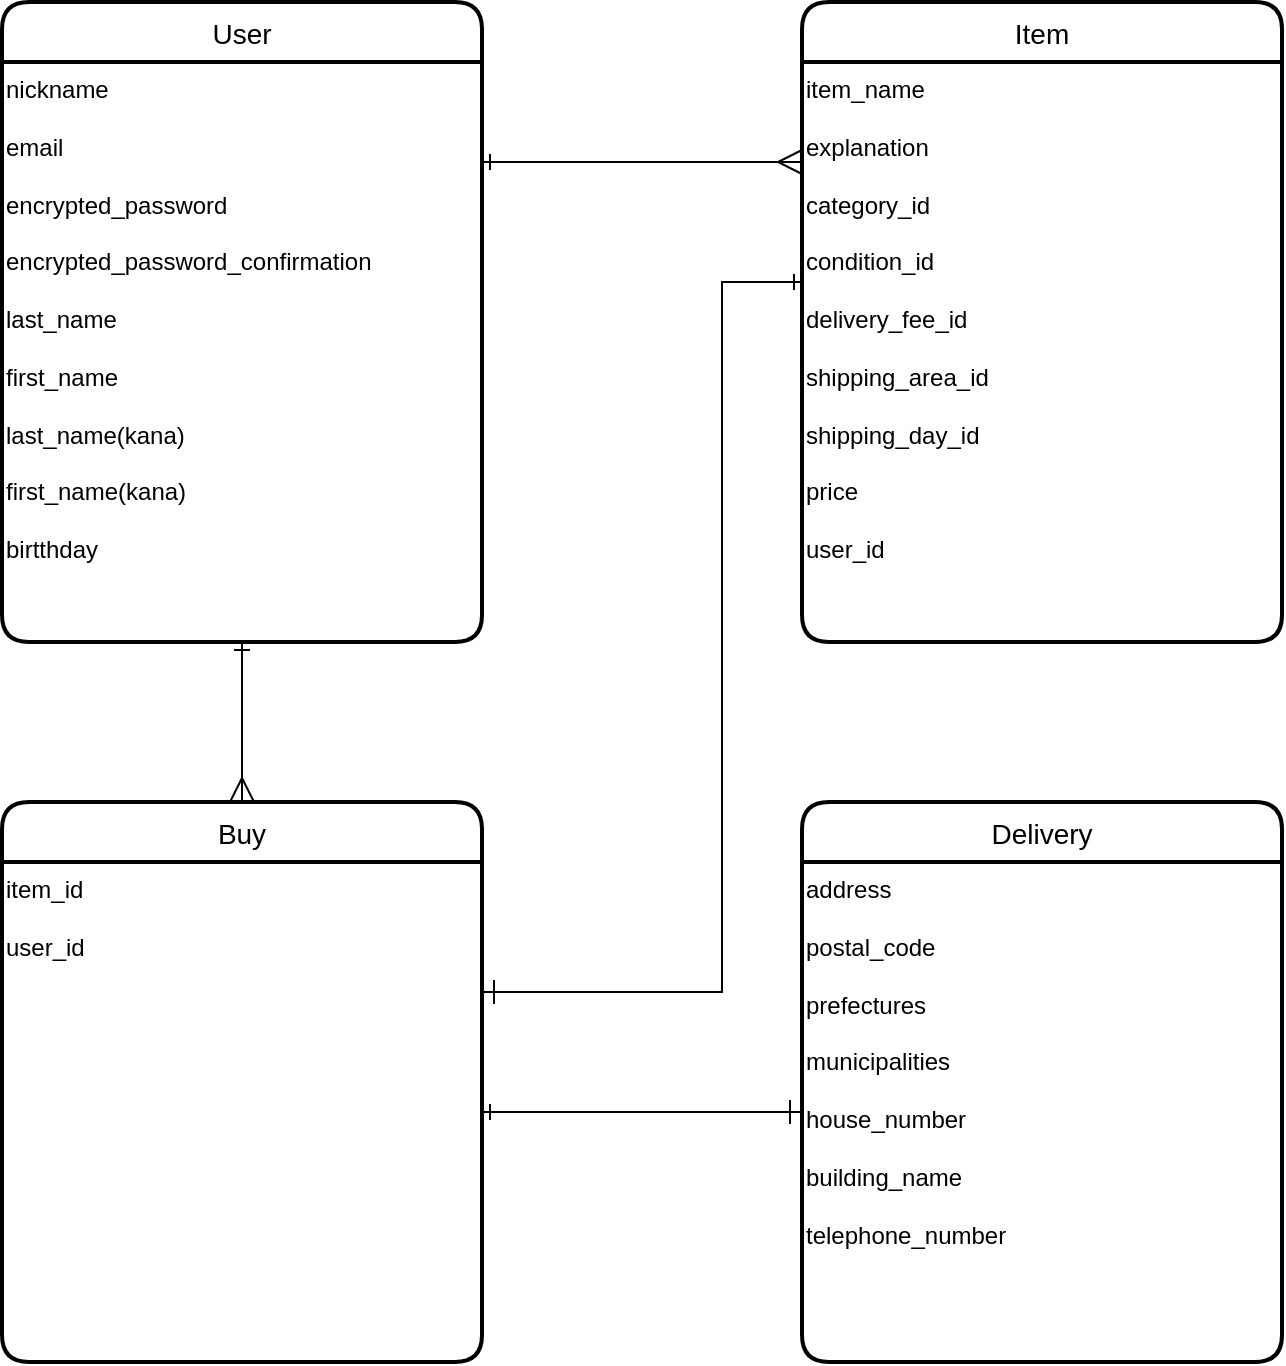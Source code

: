 <mxfile>
    <diagram id="slhYklKnXJbUSJ8_Mj58" name="ページ1">
        <mxGraphModel dx="728" dy="680" grid="1" gridSize="10" guides="1" tooltips="1" connect="1" arrows="1" fold="1" page="1" pageScale="1" pageWidth="827" pageHeight="1169" math="0" shadow="0">
            <root>
                <mxCell id="0"/>
                <mxCell id="1" parent="0"/>
                <mxCell id="2" value="User" style="swimlane;childLayout=stackLayout;horizontal=1;startSize=30;horizontalStack=0;rounded=1;fontSize=14;fontStyle=0;strokeWidth=2;resizeParent=0;resizeLast=1;shadow=0;dashed=0;align=center;" parent="1" vertex="1">
                    <mxGeometry x="40" y="40" width="240" height="320" as="geometry"/>
                </mxCell>
                <mxCell id="25" value="nickname&lt;br&gt;&lt;br&gt;email&lt;br&gt;&lt;br&gt;encrypted_password&lt;br&gt;&lt;br&gt;encrypted_password_confirmation&lt;br&gt;&lt;br&gt;last_name&lt;br&gt;&lt;br&gt;first_name&lt;br&gt;&lt;br&gt;last_name(kana)&lt;br&gt;&lt;br&gt;first_name(kana)&lt;br&gt;&lt;br&gt;birtthday" style="text;html=1;align=left;verticalAlign=top;resizable=0;points=[];autosize=1;strokeColor=none;" parent="2" vertex="1">
                    <mxGeometry y="30" width="240" height="290" as="geometry"/>
                </mxCell>
                <mxCell id="32" style="edgeStyle=orthogonalEdgeStyle;rounded=0;orthogonalLoop=1;jettySize=auto;html=1;entryX=1;entryY=0.26;entryDx=0;entryDy=0;entryPerimeter=0;endArrow=ERone;endFill=0;endSize=10;startArrow=ERone;startFill=0;" parent="1" source="4" target="27" edge="1">
                    <mxGeometry relative="1" as="geometry">
                        <Array as="points">
                            <mxPoint x="400" y="180"/>
                            <mxPoint x="400" y="535"/>
                        </Array>
                    </mxGeometry>
                </mxCell>
                <mxCell id="4" value="Item" style="swimlane;childLayout=stackLayout;horizontal=1;startSize=30;horizontalStack=0;rounded=1;fontSize=14;fontStyle=0;strokeWidth=2;resizeParent=0;resizeLast=1;shadow=0;dashed=0;align=center;" parent="1" vertex="1">
                    <mxGeometry x="440" y="40" width="240" height="320" as="geometry"/>
                </mxCell>
                <mxCell id="26" value="item_name&lt;br&gt;&lt;br&gt;explanation&lt;br&gt;&lt;br&gt;category_id&lt;br&gt;&lt;br&gt;condition_id&lt;br&gt;&lt;br&gt;delivery_fee_id&lt;br&gt;&lt;br&gt;shipping_area_id&lt;br&gt;&lt;br&gt;shipping_day_id&lt;br&gt;&lt;br&gt;price&lt;br&gt;&lt;br&gt;user_id" style="text;html=1;align=left;verticalAlign=top;resizable=0;points=[];autosize=1;strokeColor=none;" parent="4" vertex="1">
                    <mxGeometry y="30" width="240" height="290" as="geometry"/>
                </mxCell>
                <mxCell id="6" value="Buy" style="swimlane;childLayout=stackLayout;horizontal=1;startSize=30;horizontalStack=0;rounded=1;fontSize=14;fontStyle=0;strokeWidth=2;resizeParent=0;resizeLast=1;shadow=0;dashed=0;align=center;" parent="1" vertex="1">
                    <mxGeometry x="40" y="440" width="240" height="280" as="geometry"/>
                </mxCell>
                <mxCell id="27" value="item_id&lt;br&gt;&lt;br&gt;user_id&lt;br&gt;&lt;br&gt;" style="text;html=1;align=left;verticalAlign=top;resizable=0;points=[];autosize=1;strokeColor=none;" parent="6" vertex="1">
                    <mxGeometry y="30" width="240" height="250" as="geometry"/>
                </mxCell>
                <mxCell id="8" value="Delivery" style="swimlane;childLayout=stackLayout;horizontal=1;startSize=30;horizontalStack=0;rounded=1;fontSize=14;fontStyle=0;strokeWidth=2;resizeParent=0;resizeLast=1;shadow=0;dashed=0;align=center;" parent="1" vertex="1">
                    <mxGeometry x="440" y="440" width="240" height="280" as="geometry"/>
                </mxCell>
                <mxCell id="28" value="address&lt;br&gt;&lt;br&gt;postal_code&lt;br&gt;&lt;br&gt;prefectures&lt;br&gt;&lt;br&gt;municipalities&lt;br&gt;&lt;br&gt;house_number&lt;br&gt;&lt;br&gt;building_name&lt;br&gt;&lt;br&gt;telephone_number" style="text;html=1;align=left;verticalAlign=top;resizable=0;points=[];autosize=1;strokeColor=none;" parent="8" vertex="1">
                    <mxGeometry y="30" width="240" height="250" as="geometry"/>
                </mxCell>
                <mxCell id="30" style="edgeStyle=orthogonalEdgeStyle;rounded=0;orthogonalLoop=1;jettySize=auto;html=1;entryX=0.5;entryY=0;entryDx=0;entryDy=0;endArrow=ERmany;endFill=0;endSize=10;startArrow=ERone;startFill=0;" parent="1" source="25" target="6" edge="1">
                    <mxGeometry relative="1" as="geometry"/>
                </mxCell>
                <mxCell id="35" style="edgeStyle=orthogonalEdgeStyle;rounded=0;orthogonalLoop=1;jettySize=auto;html=1;endArrow=ERone;endFill=0;endSize=10;startArrow=ERone;startFill=0;" parent="1" source="27" target="28" edge="1">
                    <mxGeometry relative="1" as="geometry"/>
                </mxCell>
                <mxCell id="37" style="edgeStyle=orthogonalEdgeStyle;rounded=0;orthogonalLoop=1;jettySize=auto;html=1;endArrow=ERmany;endFill=0;endSize=10;startArrow=ERone;startFill=0;" parent="1" source="25" edge="1">
                    <mxGeometry relative="1" as="geometry">
                        <mxPoint x="440" y="120" as="targetPoint"/>
                        <Array as="points">
                            <mxPoint x="440" y="120"/>
                        </Array>
                    </mxGeometry>
                </mxCell>
            </root>
        </mxGraphModel>
    </diagram>
</mxfile>
